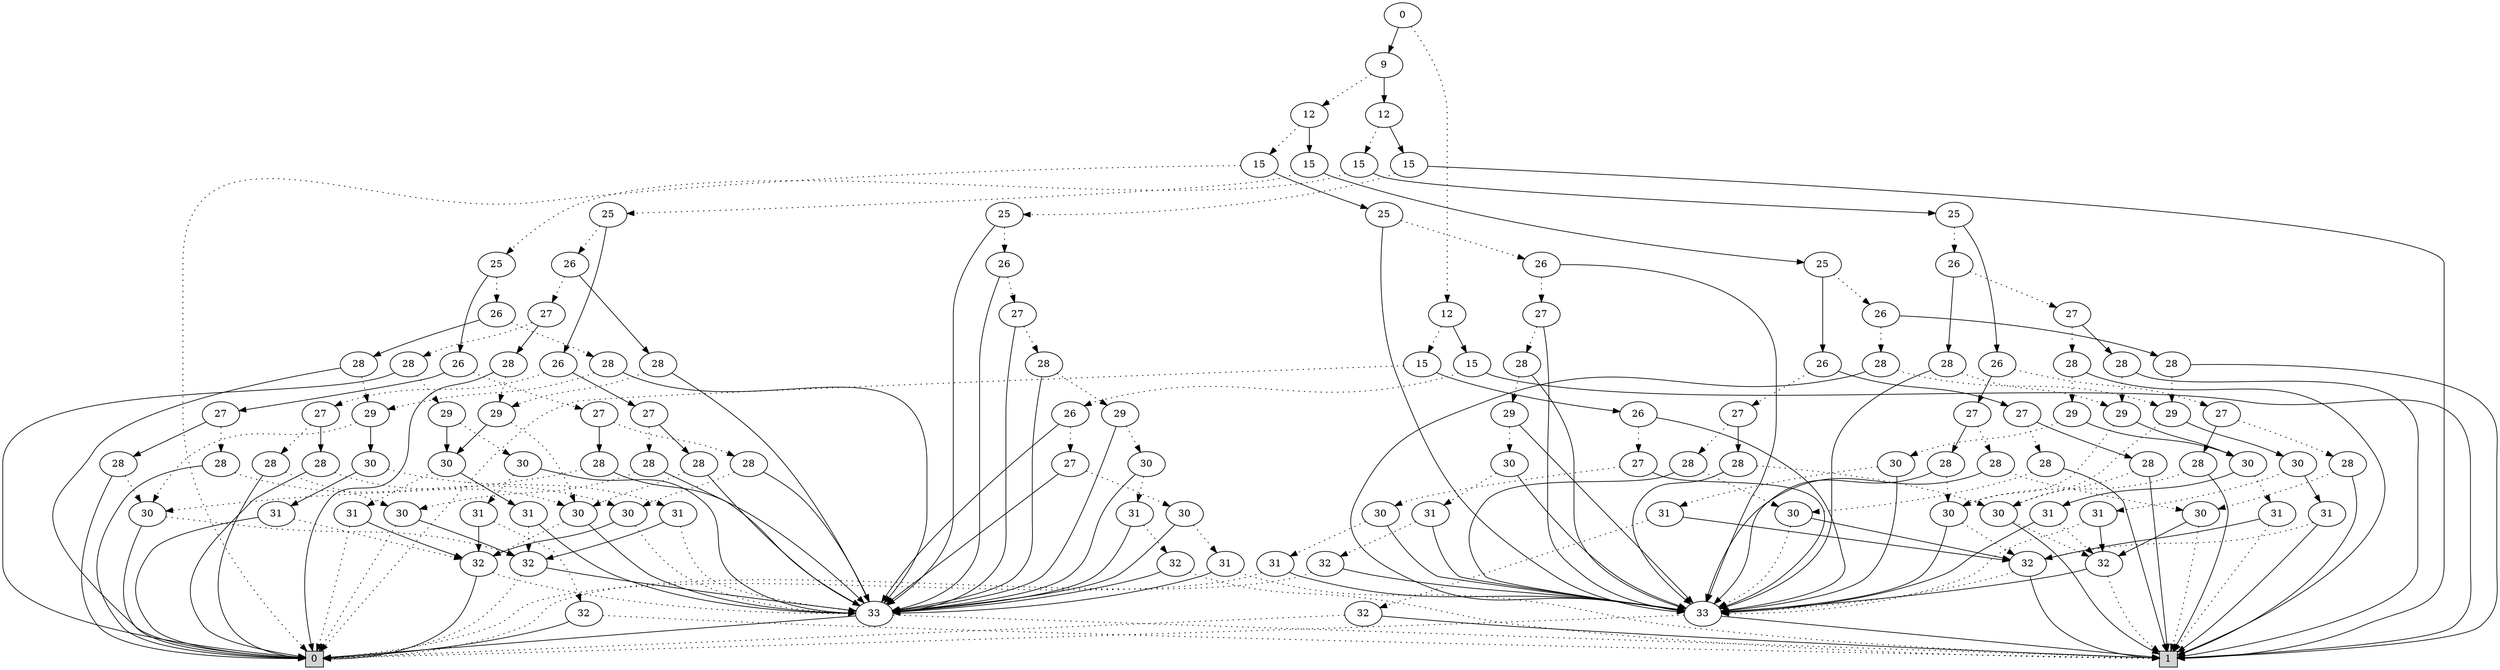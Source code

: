 digraph G {
0 [shape=box, label="0", style=filled, shape=box, height=0.3, width=0.3];
1 [shape=box, label="1", style=filled, shape=box, height=0.3, width=0.3];
744 [label="0"];
744 -> 737 [style=dotted];
744 -> 743 [style=filled];
737 [label="12"];
737 -> 713 [style=dotted];
737 -> 736 [style=filled];
713 [label="15"];
713 -> 0 [style=dotted];
713 -> 217 [style=filled];
217 [label="26"];
217 -> 216 [style=dotted];
217 -> 68 [style=filled];
216 [label="27"];
216 -> 215 [style=dotted];
216 -> 68 [style=filled];
215 [label="30"];
215 -> 214 [style=dotted];
215 -> 68 [style=filled];
214 [label="31"];
214 -> 0 [style=dotted];
214 -> 68 [style=filled];
68 [label="33"];
68 -> 0 [style=dotted];
68 -> 1 [style=filled];
736 [label="15"];
736 -> 221 [style=dotted];
736 -> 1 [style=filled];
221 [label="26"];
221 -> 220 [style=dotted];
221 -> 69 [style=filled];
220 [label="27"];
220 -> 219 [style=dotted];
220 -> 69 [style=filled];
219 [label="30"];
219 -> 218 [style=dotted];
219 -> 69 [style=filled];
218 [label="31"];
218 -> 1 [style=dotted];
218 -> 69 [style=filled];
69 [label="33"];
69 -> 1 [style=dotted];
69 -> 0 [style=filled];
743 [label="9"];
743 -> 739 [style=dotted];
743 -> 742 [style=filled];
739 [label="12"];
739 -> 714 [style=dotted];
739 -> 738 [style=filled];
714 [label="15"];
714 -> 0 [style=dotted];
714 -> 325 [style=filled];
325 [label="25"];
325 -> 324 [style=dotted];
325 -> 68 [style=filled];
324 [label="26"];
324 -> 323 [style=dotted];
324 -> 68 [style=filled];
323 [label="27"];
323 -> 322 [style=dotted];
323 -> 68 [style=filled];
322 [label="28"];
322 -> 321 [style=dotted];
322 -> 68 [style=filled];
321 [label="29"];
321 -> 320 [style=dotted];
321 -> 68 [style=filled];
320 [label="30"];
320 -> 319 [style=dotted];
320 -> 68 [style=filled];
319 [label="31"];
319 -> 318 [style=dotted];
319 -> 68 [style=filled];
318 [label="32"];
318 -> 0 [style=dotted];
318 -> 68 [style=filled];
738 [label="15"];
738 -> 291 [style=dotted];
738 -> 566 [style=filled];
291 [label="25"];
291 -> 282 [style=dotted];
291 -> 290 [style=filled];
282 [label="26"];
282 -> 280 [style=dotted];
282 -> 281 [style=filled];
280 [label="27"];
280 -> 276 [style=dotted];
280 -> 279 [style=filled];
276 [label="28"];
276 -> 275 [style=dotted];
276 -> 0 [style=filled];
275 [label="29"];
275 -> 270 [style=dotted];
275 -> 274 [style=filled];
270 [label="30"];
270 -> 269 [style=dotted];
270 -> 69 [style=filled];
269 [label="31"];
269 -> 67 [style=dotted];
269 -> 268 [style=filled];
67 [label="32"];
67 -> 1 [style=dotted];
67 -> 0 [style=filled];
268 [label="32"];
268 -> 69 [style=dotted];
268 -> 0 [style=filled];
274 [label="30"];
274 -> 271 [style=dotted];
274 -> 273 [style=filled];
271 [label="31"];
271 -> 0 [style=dotted];
271 -> 268 [style=filled];
273 [label="31"];
273 -> 272 [style=dotted];
273 -> 69 [style=filled];
272 [label="32"];
272 -> 0 [style=dotted];
272 -> 69 [style=filled];
279 [label="28"];
279 -> 278 [style=dotted];
279 -> 0 [style=filled];
278 [label="29"];
278 -> 277 [style=dotted];
278 -> 274 [style=filled];
277 [label="30"];
277 -> 268 [style=dotted];
277 -> 69 [style=filled];
281 [label="28"];
281 -> 278 [style=dotted];
281 -> 69 [style=filled];
290 [label="26"];
290 -> 286 [style=dotted];
290 -> 289 [style=filled];
286 [label="27"];
286 -> 284 [style=dotted];
286 -> 285 [style=filled];
284 [label="28"];
284 -> 283 [style=dotted];
284 -> 0 [style=filled];
283 [label="30"];
283 -> 0 [style=dotted];
283 -> 272 [style=filled];
285 [label="28"];
285 -> 277 [style=dotted];
285 -> 0 [style=filled];
289 [label="27"];
289 -> 287 [style=dotted];
289 -> 288 [style=filled];
287 [label="28"];
287 -> 283 [style=dotted];
287 -> 69 [style=filled];
288 [label="28"];
288 -> 277 [style=dotted];
288 -> 69 [style=filled];
566 [label="25"];
566 -> 562 [style=dotted];
566 -> 565 [style=filled];
562 [label="26"];
562 -> 561 [style=dotted];
562 -> 448 [style=filled];
561 [label="28"];
561 -> 447 [style=dotted];
561 -> 68 [style=filled];
447 [label="29"];
447 -> 427 [style=dotted];
447 -> 446 [style=filled];
427 [label="30"];
427 -> 297 [style=dotted];
427 -> 1 [style=filled];
297 [label="32"];
297 -> 1 [style=dotted];
297 -> 68 [style=filled];
446 [label="30"];
446 -> 445 [style=dotted];
446 -> 372 [style=filled];
445 [label="31"];
445 -> 68 [style=dotted];
445 -> 297 [style=filled];
372 [label="31"];
372 -> 293 [style=dotted];
372 -> 1 [style=filled];
293 [label="32"];
293 -> 68 [style=dotted];
293 -> 1 [style=filled];
448 [label="28"];
448 -> 447 [style=dotted];
448 -> 1 [style=filled];
565 [label="26"];
565 -> 564 [style=dotted];
565 -> 431 [style=filled];
564 [label="27"];
564 -> 563 [style=dotted];
564 -> 554 [style=filled];
563 [label="28"];
563 -> 429 [style=dotted];
563 -> 68 [style=filled];
429 [label="30"];
429 -> 68 [style=dotted];
429 -> 293 [style=filled];
554 [label="28"];
554 -> 427 [style=dotted];
554 -> 68 [style=filled];
431 [label="27"];
431 -> 430 [style=dotted];
431 -> 428 [style=filled];
430 [label="28"];
430 -> 429 [style=dotted];
430 -> 1 [style=filled];
428 [label="28"];
428 -> 427 [style=dotted];
428 -> 1 [style=filled];
742 [label="12"];
742 -> 740 [style=dotted];
742 -> 741 [style=filled];
740 [label="15"];
740 -> 357 [style=dotted];
740 -> 316 [style=filled];
357 [label="25"];
357 -> 348 [style=dotted];
357 -> 356 [style=filled];
348 [label="26"];
348 -> 346 [style=dotted];
348 -> 347 [style=filled];
346 [label="28"];
346 -> 345 [style=dotted];
346 -> 69 [style=filled];
345 [label="29"];
345 -> 341 [style=dotted];
345 -> 344 [style=filled];
341 [label="30"];
341 -> 272 [style=dotted];
341 -> 0 [style=filled];
344 [label="30"];
344 -> 342 [style=dotted];
344 -> 343 [style=filled];
342 [label="31"];
342 -> 69 [style=dotted];
342 -> 272 [style=filled];
343 [label="31"];
343 -> 268 [style=dotted];
343 -> 0 [style=filled];
347 [label="28"];
347 -> 345 [style=dotted];
347 -> 0 [style=filled];
356 [label="26"];
356 -> 352 [style=dotted];
356 -> 355 [style=filled];
352 [label="27"];
352 -> 350 [style=dotted];
352 -> 351 [style=filled];
350 [label="28"];
350 -> 349 [style=dotted];
350 -> 69 [style=filled];
349 [label="30"];
349 -> 69 [style=dotted];
349 -> 268 [style=filled];
351 [label="28"];
351 -> 341 [style=dotted];
351 -> 69 [style=filled];
355 [label="27"];
355 -> 353 [style=dotted];
355 -> 354 [style=filled];
353 [label="28"];
353 -> 349 [style=dotted];
353 -> 0 [style=filled];
354 [label="28"];
354 -> 341 [style=dotted];
354 -> 0 [style=filled];
316 [label="25"];
316 -> 307 [style=dotted];
316 -> 315 [style=filled];
307 [label="26"];
307 -> 305 [style=dotted];
307 -> 306 [style=filled];
305 [label="27"];
305 -> 301 [style=dotted];
305 -> 304 [style=filled];
301 [label="28"];
301 -> 300 [style=dotted];
301 -> 1 [style=filled];
300 [label="29"];
300 -> 295 [style=dotted];
300 -> 299 [style=filled];
295 [label="30"];
295 -> 294 [style=dotted];
295 -> 68 [style=filled];
294 [label="31"];
294 -> 66 [style=dotted];
294 -> 293 [style=filled];
66 [label="32"];
66 -> 0 [style=dotted];
66 -> 1 [style=filled];
299 [label="30"];
299 -> 296 [style=dotted];
299 -> 298 [style=filled];
296 [label="31"];
296 -> 1 [style=dotted];
296 -> 293 [style=filled];
298 [label="31"];
298 -> 297 [style=dotted];
298 -> 68 [style=filled];
304 [label="28"];
304 -> 303 [style=dotted];
304 -> 1 [style=filled];
303 [label="29"];
303 -> 302 [style=dotted];
303 -> 299 [style=filled];
302 [label="30"];
302 -> 293 [style=dotted];
302 -> 68 [style=filled];
306 [label="28"];
306 -> 303 [style=dotted];
306 -> 68 [style=filled];
315 [label="26"];
315 -> 311 [style=dotted];
315 -> 314 [style=filled];
311 [label="27"];
311 -> 309 [style=dotted];
311 -> 310 [style=filled];
309 [label="28"];
309 -> 308 [style=dotted];
309 -> 1 [style=filled];
308 [label="30"];
308 -> 1 [style=dotted];
308 -> 297 [style=filled];
310 [label="28"];
310 -> 302 [style=dotted];
310 -> 1 [style=filled];
314 [label="27"];
314 -> 312 [style=dotted];
314 -> 313 [style=filled];
312 [label="28"];
312 -> 308 [style=dotted];
312 -> 68 [style=filled];
313 [label="28"];
313 -> 302 [style=dotted];
313 -> 68 [style=filled];
741 [label="15"];
741 -> 338 [style=dotted];
741 -> 1 [style=filled];
338 [label="25"];
338 -> 337 [style=dotted];
338 -> 69 [style=filled];
337 [label="26"];
337 -> 336 [style=dotted];
337 -> 69 [style=filled];
336 [label="27"];
336 -> 335 [style=dotted];
336 -> 69 [style=filled];
335 [label="28"];
335 -> 334 [style=dotted];
335 -> 69 [style=filled];
334 [label="29"];
334 -> 333 [style=dotted];
334 -> 69 [style=filled];
333 [label="30"];
333 -> 332 [style=dotted];
333 -> 69 [style=filled];
332 [label="31"];
332 -> 331 [style=dotted];
332 -> 69 [style=filled];
331 [label="32"];
331 -> 1 [style=dotted];
331 -> 69 [style=filled];
}
